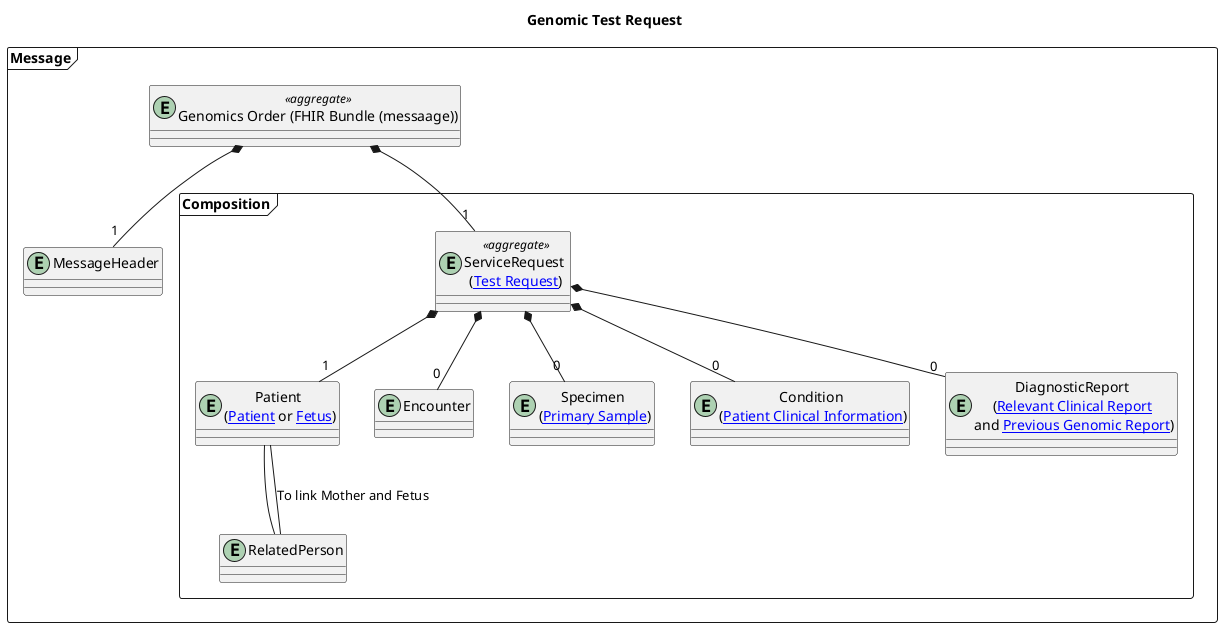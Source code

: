 @startuml

title "Genomic Test Request"

frame Message {
entity "Genomics Order (FHIR Bundle (messaage))" as oml  <<aggregate>>


entity "MessageHeader" as MSH

  frame Composition {
    entity "Patient \n([[https://simplifier.net/guide/fhir-genomics-implementation-guide/Home/Design/Clinicalheadings#Patient Patient]] or [[https://simplifier.net/guide/fhir-genomics-implementation-guide/Home/Design/Clinicalheadings#Fetus Fetus]])" as PID

    entity "Encounter" as PV1

    entity "ServiceRequest \n([[https://simplifier.net/guide/fhir-genomics-implementation-guide/Home/Design/Clinicalheadings#Test-Request Test Request]])" as ORC <<aggregate>>

    entity "Specimen \n([[https://simplifier.net/guide/fhir-genomics-implementation-guide/Home/Design/Clinicalheadings#Primary-Sample Primary Sample]])" as SPM

    entity "Condition \n([[https://simplifier.net/guide/fhir-genomics-implementation-guide/Home/Design/Clinicalheadings#Patient-Clinical-Information Patient Clinical Information]])" as DG1

    entity "DiagnosticReport \n([[https://simplifier.net/guide/fhir-genomics-implementation-guide/Home/Design/Clinicalheadings#Relevant-Clinical-Report Relevant Clinical Report]] \nand [[https://simplifier.net/guide/fhir-genomics-implementation-guide/Home/Design/Clinicalheadings#Previous-Genomic-Report Previous Genomic Report]])" as OBX

    entity "RelatedPerson" as NK1
  }
}

oml *-- "1" MSH
oml *-- "1" ORC
ORC *-- "0" SPM
ORC *-- "1" PID
ORC *-- "0" PV1
ORC *-- "0" DG1
ORC *-- "0" OBX
NK1 -- PID : To link Mother and Fetus
PID -- NK1

@enduml
